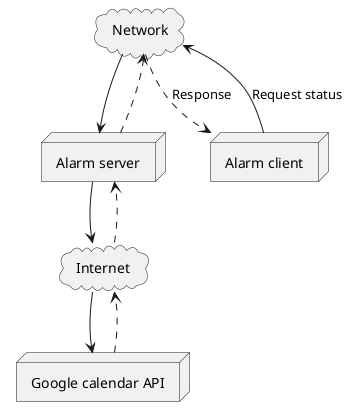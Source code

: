@startuml concept
cloud Network as "Network"
node Server as "Alarm server"
node Client as "Alarm client"
cloud Internet
node Google as "Google calendar API"

Client --> Network : Request status
Network --> Server
Server --> Internet
Internet --> Google
Google ..> Internet
Internet ..> Server
Server ..> Network
Network ..> Client : Response
@enduml
